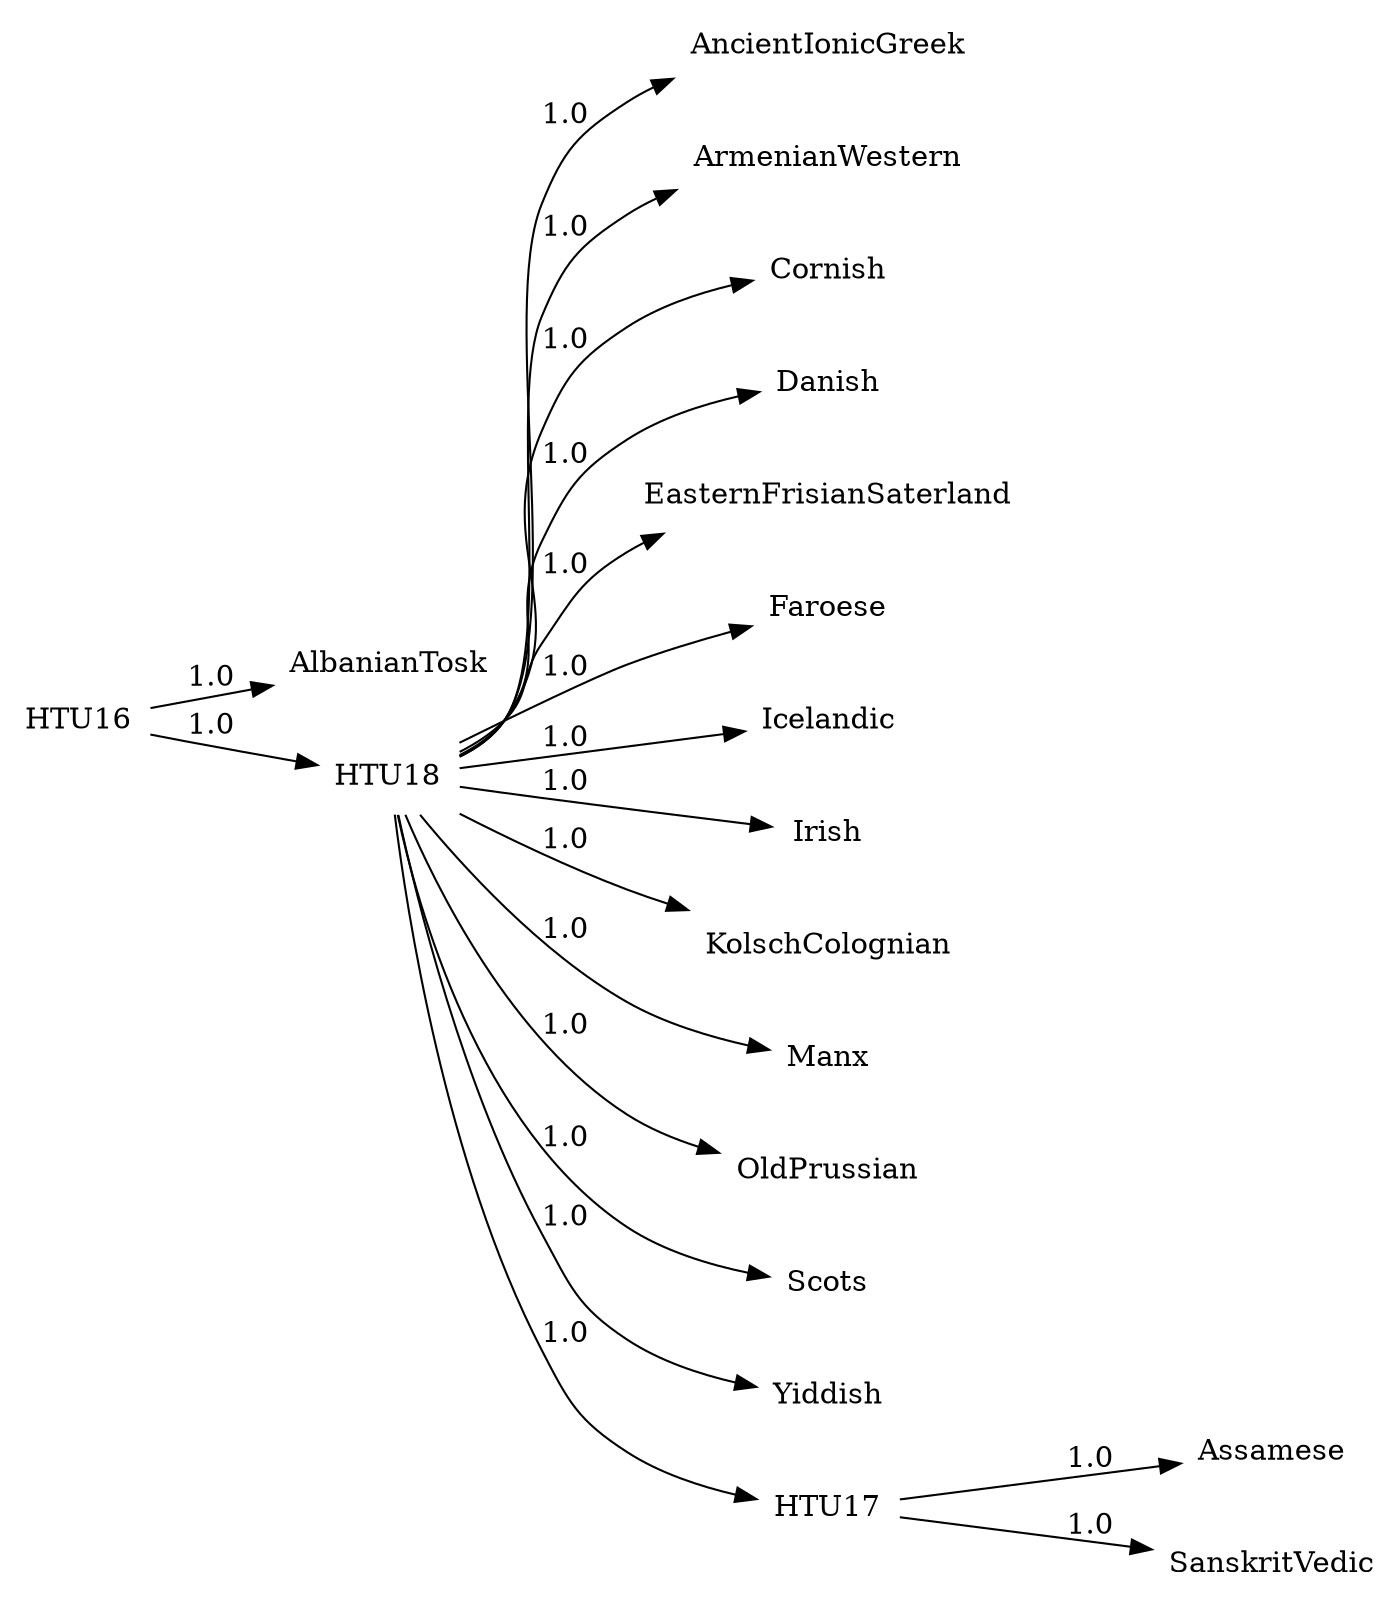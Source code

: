 digraph G {
	rankdir = LR;	node [ shape = none];

    0 [label=AlbanianTosk];
    1 [label=AncientIonicGreek];
    2 [label=ArmenianWestern];
    3 [label=Assamese];
    4 [label=Cornish];
    5 [label=Danish];
    6 [label=EasternFrisianSaterland];
    7 [label=Faroese];
    8 [label=Icelandic];
    9 [label=Irish];
    10 [label=KolschColognian];
    11 [label=Manx];
    12 [label=OldPrussian];
    13 [label=SanskritVedic];
    14 [label=Scots];
    15 [label=Yiddish];
    16 [label=HTU16];
    17 [label=HTU17];
    18 [label=HTU18];
    16 -> 0 [label=1.0];
    16 -> 18 [label=1.0];
    17 -> 3 [label=1.0];
    17 -> 13 [label=1.0];
    18 -> 1 [label=1.0];
    18 -> 2 [label=1.0];
    18 -> 4 [label=1.0];
    18 -> 5 [label=1.0];
    18 -> 6 [label=1.0];
    18 -> 7 [label=1.0];
    18 -> 8 [label=1.0];
    18 -> 9 [label=1.0];
    18 -> 10 [label=1.0];
    18 -> 11 [label=1.0];
    18 -> 12 [label=1.0];
    18 -> 14 [label=1.0];
    18 -> 15 [label=1.0];
    18 -> 17 [label=1.0];
}
//0.0
